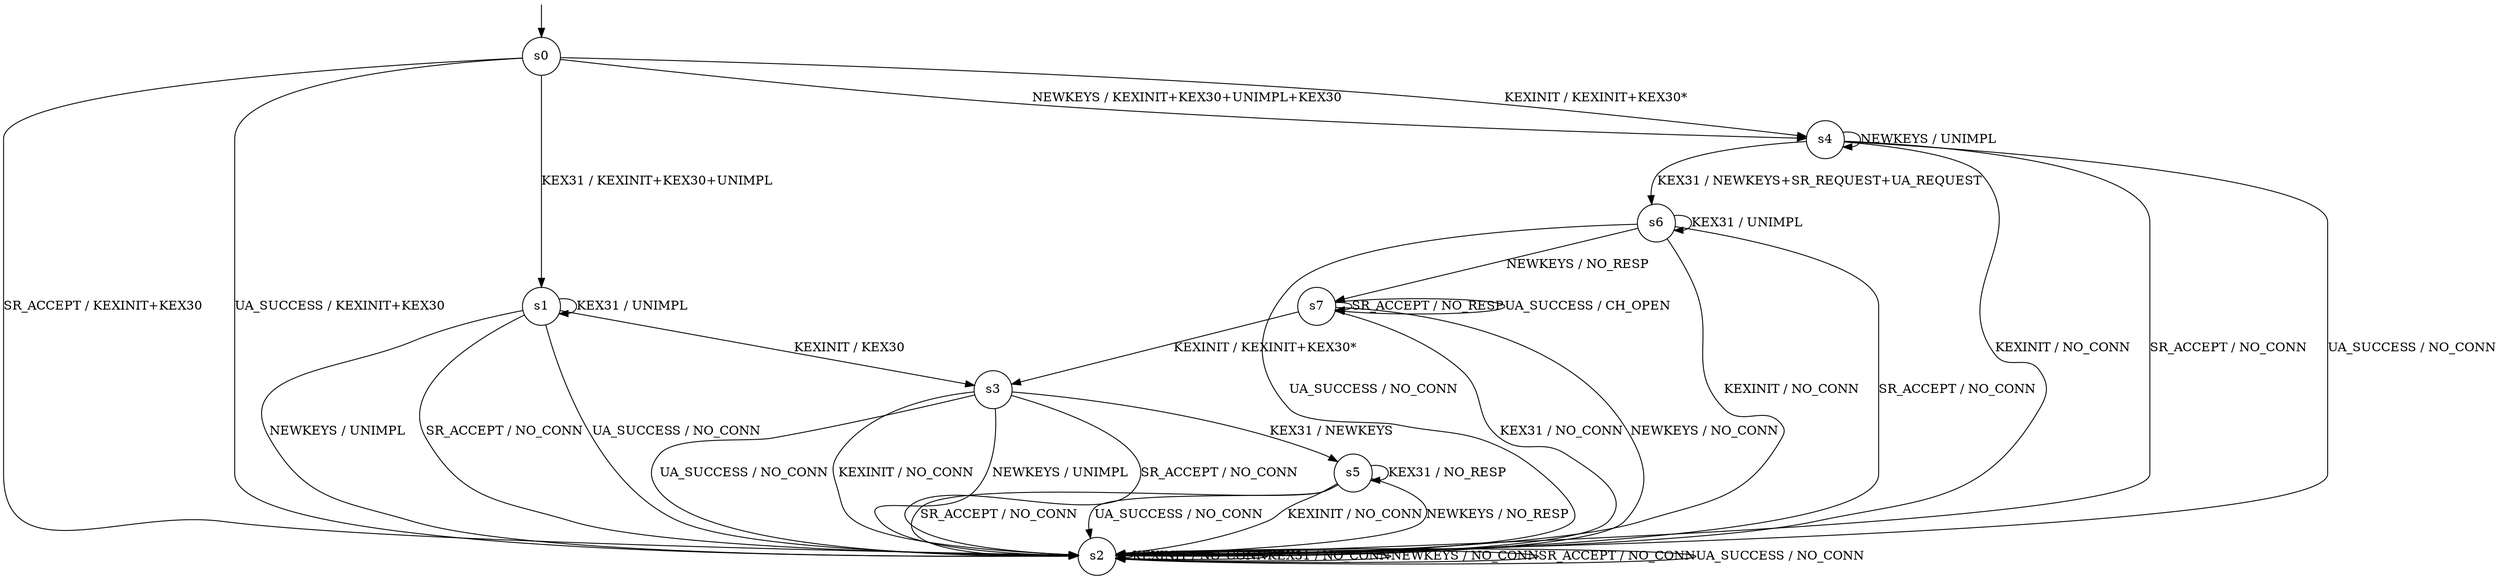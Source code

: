 digraph g {

	s0 [shape="circle" label="s0"];
	s1 [shape="circle" label="s1"];
	s2 [shape="circle" label="s2"];
	s3 [shape="circle" label="s3"];
	s4 [shape="circle" label="s4"];
	s5 [shape="circle" label="s5"];
	s6 [shape="circle" label="s6"];
	s7 [shape="circle" label="s7"];
	s0 -> s4 [label="KEXINIT / KEXINIT+KEX30*"];
	s0 -> s1 [label="KEX31 / KEXINIT+KEX30+UNIMPL"];
	s0 -> s4 [label="NEWKEYS / KEXINIT+KEX30+UNIMPL+KEX30"];
	s0 -> s2 [label="SR_ACCEPT / KEXINIT+KEX30"];
	s0 -> s2 [label="UA_SUCCESS / KEXINIT+KEX30"];
	s1 -> s3 [label="KEXINIT / KEX30"];
	s1 -> s1 [label="KEX31 / UNIMPL"];
	s1 -> s2 [label="NEWKEYS / UNIMPL"];
	s1 -> s2 [label="SR_ACCEPT / NO_CONN"];
	s1 -> s2 [label="UA_SUCCESS / NO_CONN"];
	s2 -> s2 [label="KEXINIT / NO_CONN"];
	s2 -> s2 [label="KEX31 / NO_CONN"];
	s2 -> s2 [label="NEWKEYS / NO_CONN"];
	s2 -> s2 [label="SR_ACCEPT / NO_CONN"];
	s2 -> s2 [label="UA_SUCCESS / NO_CONN"];
	s3 -> s2 [label="KEXINIT / NO_CONN"];
	s3 -> s5 [label="KEX31 / NEWKEYS"];
	s3 -> s2 [label="NEWKEYS / UNIMPL"];
	s3 -> s2 [label="SR_ACCEPT / NO_CONN"];
	s3 -> s2 [label="UA_SUCCESS / NO_CONN"];
	s4 -> s2 [label="KEXINIT / NO_CONN"];
	s4 -> s6 [label="KEX31 / NEWKEYS+SR_REQUEST+UA_REQUEST"];
	s4 -> s4 [label="NEWKEYS / UNIMPL"];
	s4 -> s2 [label="SR_ACCEPT / NO_CONN"];
	s4 -> s2 [label="UA_SUCCESS / NO_CONN"];
	s5 -> s2 [label="KEXINIT / NO_CONN"];
	s5 -> s5 [label="KEX31 / NO_RESP"];
	s5 -> s2 [label="NEWKEYS / NO_RESP"];
	s5 -> s2 [label="SR_ACCEPT / NO_CONN"];
	s5 -> s2 [label="UA_SUCCESS / NO_CONN"];
	s6 -> s2 [label="KEXINIT / NO_CONN"];
	s6 -> s6 [label="KEX31 / UNIMPL"];
	s6 -> s7 [label="NEWKEYS / NO_RESP"];
	s6 -> s2 [label="SR_ACCEPT / NO_CONN"];
	s6 -> s2 [label="UA_SUCCESS / NO_CONN"];
	s7 -> s3 [label="KEXINIT / KEXINIT+KEX30*"];
	s7 -> s2 [label="KEX31 / NO_CONN"];
	s7 -> s2 [label="NEWKEYS / NO_CONN"];
	s7 -> s7 [label="SR_ACCEPT / NO_RESP"];
	s7 -> s7 [label="UA_SUCCESS / CH_OPEN"];

__start0 [label="" shape="none" width="0" height="0"];
__start0 -> s0;

}
